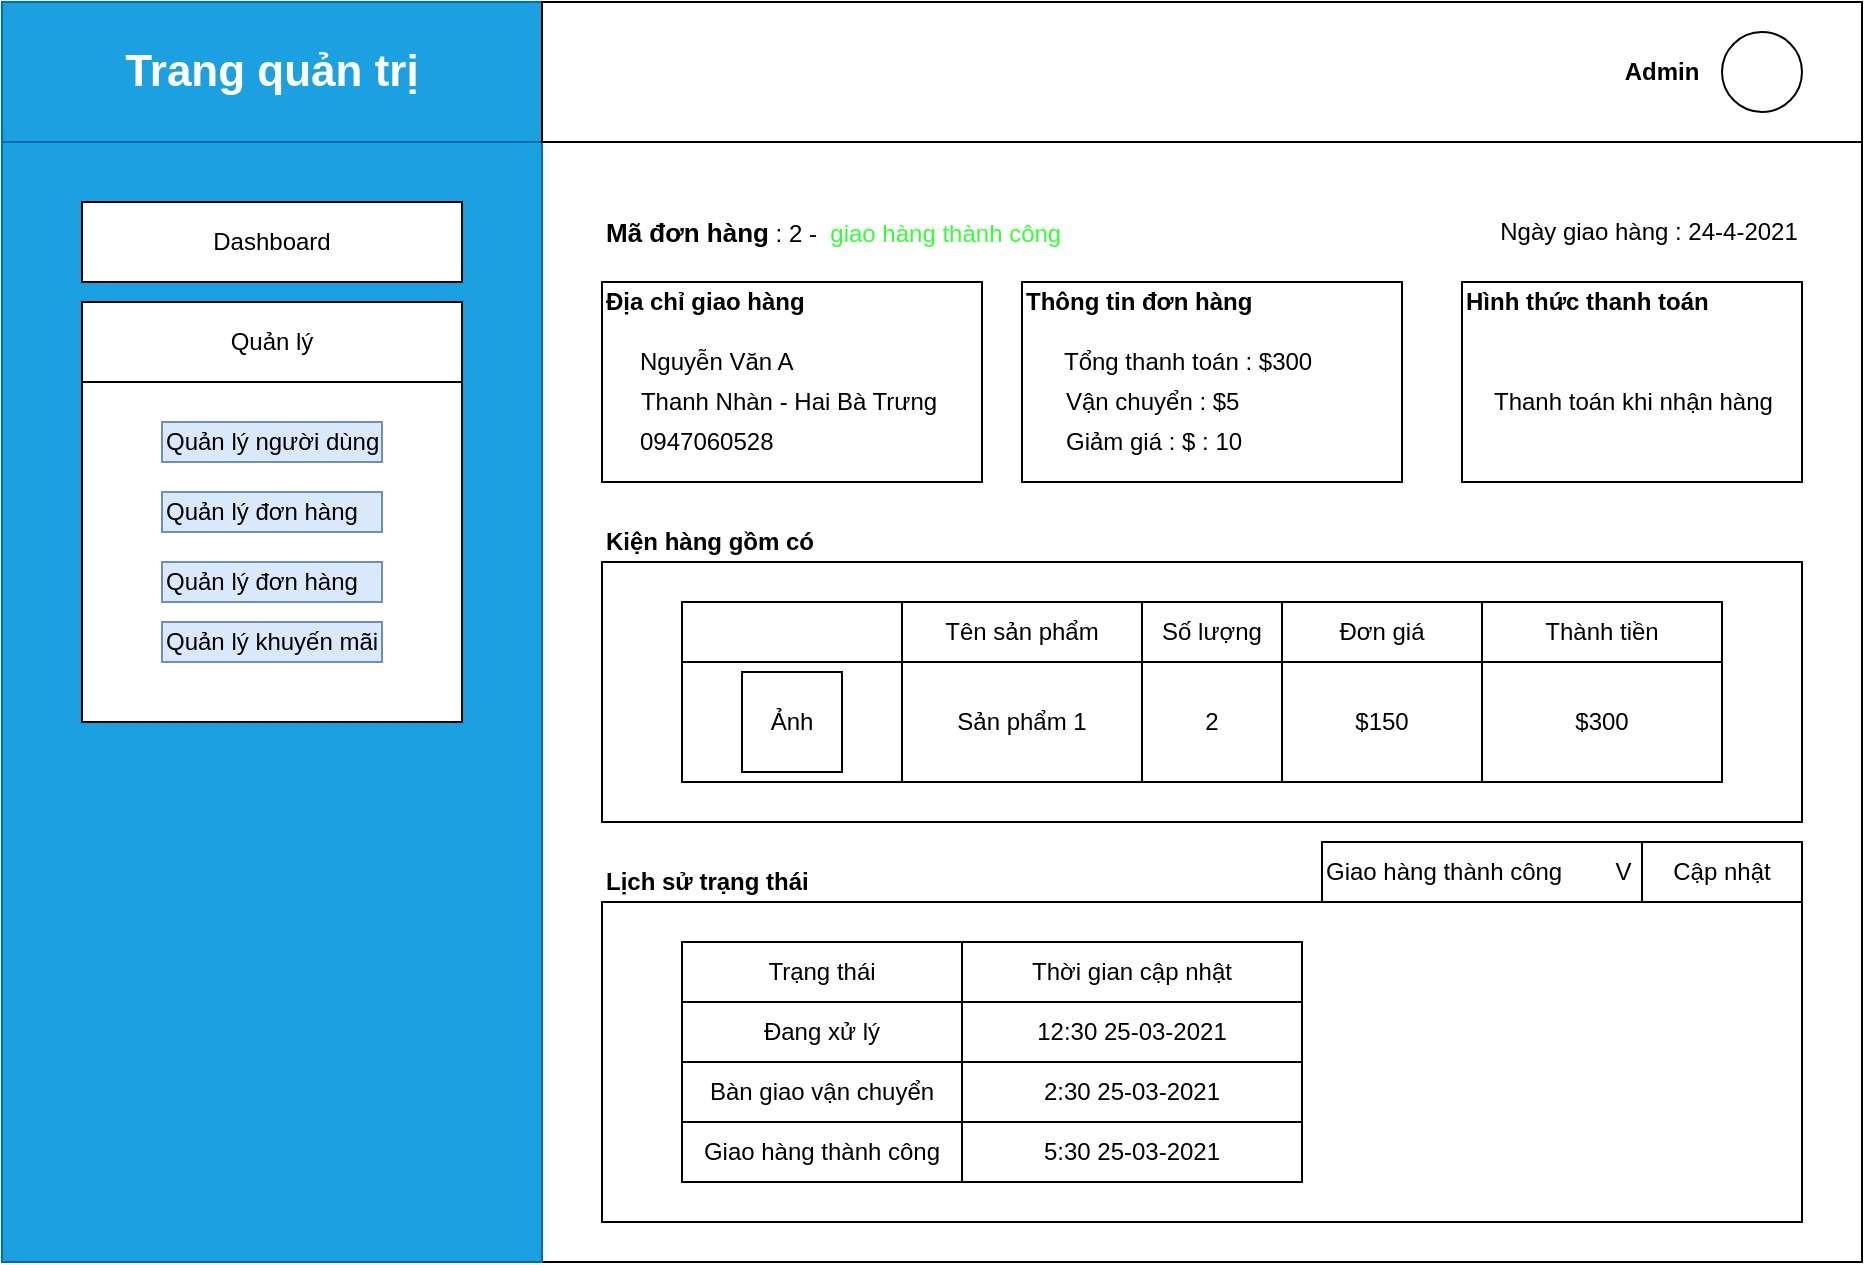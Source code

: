 <mxfile version="14.7.4" type="device"><diagram id="8XPibOlSUjMr1DfI1Irg" name="Page-1"><mxGraphModel dx="1422" dy="737" grid="1" gridSize="10" guides="1" tooltips="1" connect="1" arrows="1" fold="1" page="1" pageScale="1" pageWidth="827" pageHeight="1169" math="0" shadow="0"><root><mxCell id="0"/><mxCell id="1" parent="0"/><mxCell id="_4inqNdPRk_jEdY6GWKm-1" value="" style="rounded=0;whiteSpace=wrap;html=1;" vertex="1" parent="1"><mxGeometry x="60" width="930" height="630" as="geometry"/></mxCell><mxCell id="_4inqNdPRk_jEdY6GWKm-2" value="" style="rounded=0;whiteSpace=wrap;html=1;fillColor=#1ba1e2;strokeColor=#006EAF;fontColor=#ffffff;" vertex="1" parent="1"><mxGeometry x="60" width="270" height="630" as="geometry"/></mxCell><mxCell id="_4inqNdPRk_jEdY6GWKm-3" value="&lt;font style=&quot;font-size: 22px&quot;&gt;&lt;b&gt;Trang quản trị&lt;/b&gt;&lt;/font&gt;" style="rounded=0;whiteSpace=wrap;html=1;fillColor=#1ba1e2;strokeColor=#006EAF;fontColor=#ffffff;" vertex="1" parent="1"><mxGeometry x="60" width="270" height="70" as="geometry"/></mxCell><mxCell id="_4inqNdPRk_jEdY6GWKm-4" value="Dashboard" style="rounded=0;whiteSpace=wrap;html=1;" vertex="1" parent="1"><mxGeometry x="100" y="100" width="190" height="40" as="geometry"/></mxCell><mxCell id="_4inqNdPRk_jEdY6GWKm-5" value="" style="rounded=0;whiteSpace=wrap;html=1;" vertex="1" parent="1"><mxGeometry x="100" y="150" width="190" height="210" as="geometry"/></mxCell><mxCell id="_4inqNdPRk_jEdY6GWKm-6" value="Quản lý" style="rounded=0;whiteSpace=wrap;html=1;" vertex="1" parent="1"><mxGeometry x="100" y="150" width="190" height="40" as="geometry"/></mxCell><mxCell id="_4inqNdPRk_jEdY6GWKm-7" value="Quản lý người dùng" style="text;html=1;strokeColor=#6c8ebf;fillColor=#dae8fc;align=left;verticalAlign=middle;whiteSpace=wrap;rounded=0;" vertex="1" parent="1"><mxGeometry x="140" y="210" width="110" height="20" as="geometry"/></mxCell><mxCell id="_4inqNdPRk_jEdY6GWKm-8" value="Quản lý khuyến mãi" style="text;html=1;strokeColor=#6c8ebf;fillColor=#dae8fc;align=left;verticalAlign=middle;whiteSpace=wrap;rounded=0;" vertex="1" parent="1"><mxGeometry x="140" y="310" width="110" height="20" as="geometry"/></mxCell><mxCell id="_4inqNdPRk_jEdY6GWKm-9" value="Quản lý đơn hàng" style="text;html=1;strokeColor=#6c8ebf;fillColor=#dae8fc;align=left;verticalAlign=middle;whiteSpace=wrap;rounded=0;" vertex="1" parent="1"><mxGeometry x="140" y="280" width="110" height="20" as="geometry"/></mxCell><mxCell id="_4inqNdPRk_jEdY6GWKm-10" value="Quản lý đơn hàng" style="text;html=1;strokeColor=#6c8ebf;fillColor=#dae8fc;align=left;verticalAlign=middle;whiteSpace=wrap;rounded=0;" vertex="1" parent="1"><mxGeometry x="140" y="245" width="110" height="20" as="geometry"/></mxCell><mxCell id="_4inqNdPRk_jEdY6GWKm-11" value="" style="rounded=0;whiteSpace=wrap;html=1;" vertex="1" parent="1"><mxGeometry x="330" width="660" height="70" as="geometry"/></mxCell><mxCell id="_4inqNdPRk_jEdY6GWKm-12" value="" style="ellipse;whiteSpace=wrap;html=1;aspect=fixed;" vertex="1" parent="1"><mxGeometry x="920" y="15" width="40" height="40" as="geometry"/></mxCell><mxCell id="_4inqNdPRk_jEdY6GWKm-13" value="&lt;b&gt;Admin&lt;/b&gt;" style="text;html=1;strokeColor=none;fillColor=none;align=center;verticalAlign=middle;whiteSpace=wrap;rounded=0;" vertex="1" parent="1"><mxGeometry x="870" y="25" width="40" height="20" as="geometry"/></mxCell><mxCell id="_4inqNdPRk_jEdY6GWKm-16" value="" style="rounded=0;whiteSpace=wrap;html=1;" vertex="1" parent="1"><mxGeometry x="360" y="140" width="190" height="100" as="geometry"/></mxCell><mxCell id="_4inqNdPRk_jEdY6GWKm-20" value="&lt;b&gt;Địa chỉ giao hàng&lt;/b&gt;" style="text;html=1;strokeColor=none;fillColor=none;align=left;verticalAlign=middle;whiteSpace=wrap;rounded=0;" vertex="1" parent="1"><mxGeometry x="360" y="140" width="130" height="20" as="geometry"/></mxCell><mxCell id="_4inqNdPRk_jEdY6GWKm-22" value="Nguyễn Văn A" style="text;html=1;strokeColor=none;fillColor=none;align=left;verticalAlign=middle;whiteSpace=wrap;rounded=0;" vertex="1" parent="1"><mxGeometry x="377" y="170" width="96" height="20" as="geometry"/></mxCell><mxCell id="_4inqNdPRk_jEdY6GWKm-32" value="" style="rounded=0;whiteSpace=wrap;html=1;" vertex="1" parent="1"><mxGeometry x="360" y="280" width="600" height="130" as="geometry"/></mxCell><mxCell id="_4inqNdPRk_jEdY6GWKm-33" value="&lt;b&gt;Kiện hàng gồm có&lt;/b&gt;" style="text;html=1;strokeColor=none;fillColor=none;align=left;verticalAlign=middle;whiteSpace=wrap;rounded=0;" vertex="1" parent="1"><mxGeometry x="360" y="260" width="136" height="20" as="geometry"/></mxCell><mxCell id="_4inqNdPRk_jEdY6GWKm-40" value="" style="rounded=0;whiteSpace=wrap;html=1;" vertex="1" parent="1"><mxGeometry x="360" y="450" width="600" height="160" as="geometry"/></mxCell><mxCell id="_4inqNdPRk_jEdY6GWKm-49" value="&lt;b&gt;Lịch sử trạng thái&lt;/b&gt;" style="text;html=1;strokeColor=none;fillColor=none;align=left;verticalAlign=middle;whiteSpace=wrap;rounded=0;" vertex="1" parent="1"><mxGeometry x="360" y="430" width="120" height="20" as="geometry"/></mxCell><mxCell id="_4inqNdPRk_jEdY6GWKm-50" value="&lt;b&gt;&lt;font style=&quot;font-size: 13px&quot;&gt;Mã đơn hàng&lt;/font&gt;&lt;/b&gt; : 2 -&amp;nbsp; &lt;font color=&quot;#33ff33&quot;&gt;giao hàng thành công&lt;/font&gt;" style="text;html=1;strokeColor=none;fillColor=none;align=left;verticalAlign=middle;whiteSpace=wrap;rounded=0;" vertex="1" parent="1"><mxGeometry x="360" y="105" width="240" height="20" as="geometry"/></mxCell><mxCell id="_4inqNdPRk_jEdY6GWKm-51" value="Ngày giao hàng : 24-4-2021" style="text;html=1;strokeColor=none;fillColor=none;align=center;verticalAlign=middle;whiteSpace=wrap;rounded=0;" vertex="1" parent="1"><mxGeometry x="807" y="105" width="153" height="20" as="geometry"/></mxCell><mxCell id="_4inqNdPRk_jEdY6GWKm-52" value="Thanh Nhàn - Hai Bà Trưng" style="text;html=1;strokeColor=none;fillColor=none;align=center;verticalAlign=middle;whiteSpace=wrap;rounded=0;" vertex="1" parent="1"><mxGeometry x="377" y="190" width="153" height="20" as="geometry"/></mxCell><mxCell id="_4inqNdPRk_jEdY6GWKm-53" value="0947060528" style="text;html=1;strokeColor=none;fillColor=none;align=left;verticalAlign=middle;whiteSpace=wrap;rounded=0;" vertex="1" parent="1"><mxGeometry x="377" y="210" width="153" height="20" as="geometry"/></mxCell><mxCell id="_4inqNdPRk_jEdY6GWKm-54" value="" style="rounded=0;whiteSpace=wrap;html=1;" vertex="1" parent="1"><mxGeometry x="570" y="140" width="190" height="100" as="geometry"/></mxCell><mxCell id="_4inqNdPRk_jEdY6GWKm-55" value="&lt;b&gt;Thông tin đơn hàng&lt;/b&gt;" style="text;html=1;strokeColor=none;fillColor=none;align=left;verticalAlign=middle;whiteSpace=wrap;rounded=0;" vertex="1" parent="1"><mxGeometry x="570" y="140" width="130" height="20" as="geometry"/></mxCell><mxCell id="_4inqNdPRk_jEdY6GWKm-57" value="Tổng thanh toán : $300" style="text;html=1;strokeColor=none;fillColor=none;align=left;verticalAlign=middle;whiteSpace=wrap;rounded=0;" vertex="1" parent="1"><mxGeometry x="588.5" y="170" width="153" height="20" as="geometry"/></mxCell><mxCell id="_4inqNdPRk_jEdY6GWKm-59" value="Vận chuyển : $5" style="text;html=1;strokeColor=none;fillColor=none;align=left;verticalAlign=middle;whiteSpace=wrap;rounded=0;" vertex="1" parent="1"><mxGeometry x="590" y="190" width="153" height="20" as="geometry"/></mxCell><mxCell id="_4inqNdPRk_jEdY6GWKm-60" value="Giảm giá : $ : 10" style="text;html=1;strokeColor=none;fillColor=none;align=left;verticalAlign=middle;whiteSpace=wrap;rounded=0;" vertex="1" parent="1"><mxGeometry x="590" y="210" width="153" height="20" as="geometry"/></mxCell><mxCell id="_4inqNdPRk_jEdY6GWKm-61" value="" style="rounded=0;whiteSpace=wrap;html=1;" vertex="1" parent="1"><mxGeometry x="790" y="140" width="170" height="100" as="geometry"/></mxCell><mxCell id="_4inqNdPRk_jEdY6GWKm-62" value="&lt;b&gt;Hình thức thanh toán&lt;/b&gt;" style="text;html=1;strokeColor=none;fillColor=none;align=left;verticalAlign=middle;whiteSpace=wrap;rounded=0;" vertex="1" parent="1"><mxGeometry x="790" y="140" width="130" height="20" as="geometry"/></mxCell><mxCell id="_4inqNdPRk_jEdY6GWKm-63" value="Thanh toán khi nhận hàng" style="text;html=1;strokeColor=none;fillColor=none;align=left;verticalAlign=middle;whiteSpace=wrap;rounded=0;" vertex="1" parent="1"><mxGeometry x="803.5" y="190" width="143" height="20" as="geometry"/></mxCell><mxCell id="_4inqNdPRk_jEdY6GWKm-66" value="" style="rounded=0;whiteSpace=wrap;html=1;" vertex="1" parent="1"><mxGeometry x="400" y="300" width="520" height="30" as="geometry"/></mxCell><mxCell id="_4inqNdPRk_jEdY6GWKm-67" value="" style="rounded=0;whiteSpace=wrap;html=1;" vertex="1" parent="1"><mxGeometry x="400" y="300" width="110" height="30" as="geometry"/></mxCell><mxCell id="_4inqNdPRk_jEdY6GWKm-68" value="Tên sản phẩm" style="rounded=0;whiteSpace=wrap;html=1;" vertex="1" parent="1"><mxGeometry x="510" y="300" width="120" height="30" as="geometry"/></mxCell><mxCell id="_4inqNdPRk_jEdY6GWKm-69" value="Số lượng" style="rounded=0;whiteSpace=wrap;html=1;" vertex="1" parent="1"><mxGeometry x="630" y="300" width="70" height="30" as="geometry"/></mxCell><mxCell id="_4inqNdPRk_jEdY6GWKm-70" value="Đơn giá" style="rounded=0;whiteSpace=wrap;html=1;" vertex="1" parent="1"><mxGeometry x="700" y="300" width="100" height="30" as="geometry"/></mxCell><mxCell id="_4inqNdPRk_jEdY6GWKm-71" value="Thành tiền" style="rounded=0;whiteSpace=wrap;html=1;" vertex="1" parent="1"><mxGeometry x="800" y="300" width="120" height="30" as="geometry"/></mxCell><mxCell id="_4inqNdPRk_jEdY6GWKm-73" value="" style="rounded=0;whiteSpace=wrap;html=1;" vertex="1" parent="1"><mxGeometry x="400" y="330" width="520" height="60" as="geometry"/></mxCell><mxCell id="_4inqNdPRk_jEdY6GWKm-74" value="" style="rounded=0;whiteSpace=wrap;html=1;" vertex="1" parent="1"><mxGeometry x="400" y="330" width="110" height="60" as="geometry"/></mxCell><mxCell id="_4inqNdPRk_jEdY6GWKm-75" value="Ảnh" style="rounded=0;whiteSpace=wrap;html=1;" vertex="1" parent="1"><mxGeometry x="430" y="335" width="50" height="50" as="geometry"/></mxCell><mxCell id="_4inqNdPRk_jEdY6GWKm-76" value="Sản phẩm 1" style="rounded=0;whiteSpace=wrap;html=1;" vertex="1" parent="1"><mxGeometry x="510" y="330" width="120" height="60" as="geometry"/></mxCell><mxCell id="_4inqNdPRk_jEdY6GWKm-77" value="2" style="rounded=0;whiteSpace=wrap;html=1;" vertex="1" parent="1"><mxGeometry x="630" y="330" width="70" height="60" as="geometry"/></mxCell><mxCell id="_4inqNdPRk_jEdY6GWKm-78" value="$150" style="rounded=0;whiteSpace=wrap;html=1;" vertex="1" parent="1"><mxGeometry x="700" y="330" width="100" height="60" as="geometry"/></mxCell><mxCell id="_4inqNdPRk_jEdY6GWKm-79" value="$300" style="rounded=0;whiteSpace=wrap;html=1;" vertex="1" parent="1"><mxGeometry x="800" y="330" width="120" height="60" as="geometry"/></mxCell><mxCell id="_4inqNdPRk_jEdY6GWKm-80" value="" style="rounded=0;whiteSpace=wrap;html=1;" vertex="1" parent="1"><mxGeometry x="400" y="470" width="310" height="30" as="geometry"/></mxCell><mxCell id="_4inqNdPRk_jEdY6GWKm-81" value="Trạng thái" style="rounded=0;whiteSpace=wrap;html=1;" vertex="1" parent="1"><mxGeometry x="400" y="470" width="140" height="30" as="geometry"/></mxCell><mxCell id="_4inqNdPRk_jEdY6GWKm-82" value="Thời gian cập nhật" style="rounded=0;whiteSpace=wrap;html=1;" vertex="1" parent="1"><mxGeometry x="540" y="470" width="170" height="30" as="geometry"/></mxCell><mxCell id="_4inqNdPRk_jEdY6GWKm-83" value="Đang xử lý" style="rounded=0;whiteSpace=wrap;html=1;" vertex="1" parent="1"><mxGeometry x="400" y="500" width="140" height="30" as="geometry"/></mxCell><mxCell id="_4inqNdPRk_jEdY6GWKm-84" value="12:30 25-03-2021" style="rounded=0;whiteSpace=wrap;html=1;" vertex="1" parent="1"><mxGeometry x="540" y="500" width="170" height="30" as="geometry"/></mxCell><mxCell id="_4inqNdPRk_jEdY6GWKm-85" value="Bàn giao vận chuyển" style="rounded=0;whiteSpace=wrap;html=1;" vertex="1" parent="1"><mxGeometry x="400" y="530" width="140" height="30" as="geometry"/></mxCell><mxCell id="_4inqNdPRk_jEdY6GWKm-86" value="2:30 25-03-2021" style="rounded=0;whiteSpace=wrap;html=1;" vertex="1" parent="1"><mxGeometry x="540" y="530" width="170" height="30" as="geometry"/></mxCell><mxCell id="_4inqNdPRk_jEdY6GWKm-87" value="Giao hàng thành công" style="rounded=0;whiteSpace=wrap;html=1;" vertex="1" parent="1"><mxGeometry x="400" y="560" width="140" height="30" as="geometry"/></mxCell><mxCell id="_4inqNdPRk_jEdY6GWKm-88" value="5:30 25-03-2021" style="rounded=0;whiteSpace=wrap;html=1;" vertex="1" parent="1"><mxGeometry x="540" y="560" width="170" height="30" as="geometry"/></mxCell><mxCell id="_4inqNdPRk_jEdY6GWKm-89" value="Giao hàng thành công&amp;nbsp; &amp;nbsp; &amp;nbsp; &amp;nbsp; V" style="rounded=0;whiteSpace=wrap;html=1;align=left;" vertex="1" parent="1"><mxGeometry x="720" y="420" width="160" height="30" as="geometry"/></mxCell><mxCell id="_4inqNdPRk_jEdY6GWKm-90" value="Cập nhật" style="rounded=0;whiteSpace=wrap;html=1;" vertex="1" parent="1"><mxGeometry x="880" y="420" width="80" height="30" as="geometry"/></mxCell></root></mxGraphModel></diagram></mxfile>